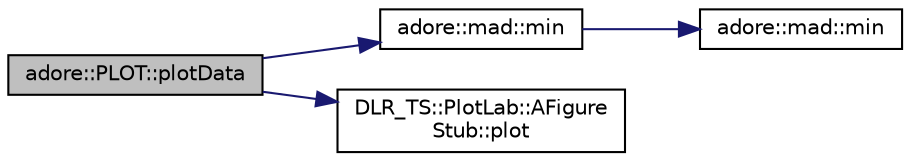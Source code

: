 digraph "adore::PLOT::plotData"
{
 // LATEX_PDF_SIZE
  edge [fontname="Helvetica",fontsize="10",labelfontname="Helvetica",labelfontsize="10"];
  node [fontname="Helvetica",fontsize="10",shape=record];
  rankdir="LR";
  Node1 [label="adore::PLOT::plotData",height=0.2,width=0.4,color="black", fillcolor="grey75", style="filled", fontcolor="black",tooltip=" "];
  Node1 -> Node2 [color="midnightblue",fontsize="10",style="solid",fontname="Helvetica"];
  Node2 [label="adore::mad::min",height=0.2,width=0.4,color="black", fillcolor="white", style="filled",URL="$namespaceadore_1_1mad.html#ab58ecb752f9bbfe27832e0a2c0e22c2b",tooltip=" "];
  Node2 -> Node3 [color="midnightblue",fontsize="10",style="solid",fontname="Helvetica"];
  Node3 [label="adore::mad::min",height=0.2,width=0.4,color="black", fillcolor="white", style="filled",URL="$namespaceadore_1_1mad.html#ac61b79c007d1859f93a10c04272095a1",tooltip=" "];
  Node1 -> Node4 [color="midnightblue",fontsize="10",style="solid",fontname="Helvetica"];
  Node4 [label="DLR_TS::PlotLab::AFigure\lStub::plot",height=0.2,width=0.4,color="black", fillcolor="white", style="filled",URL="$classDLR__TS_1_1PlotLab_1_1AFigureStub.html#accf20dccb771d2bad1fec053e187a327",tooltip=" "];
}
